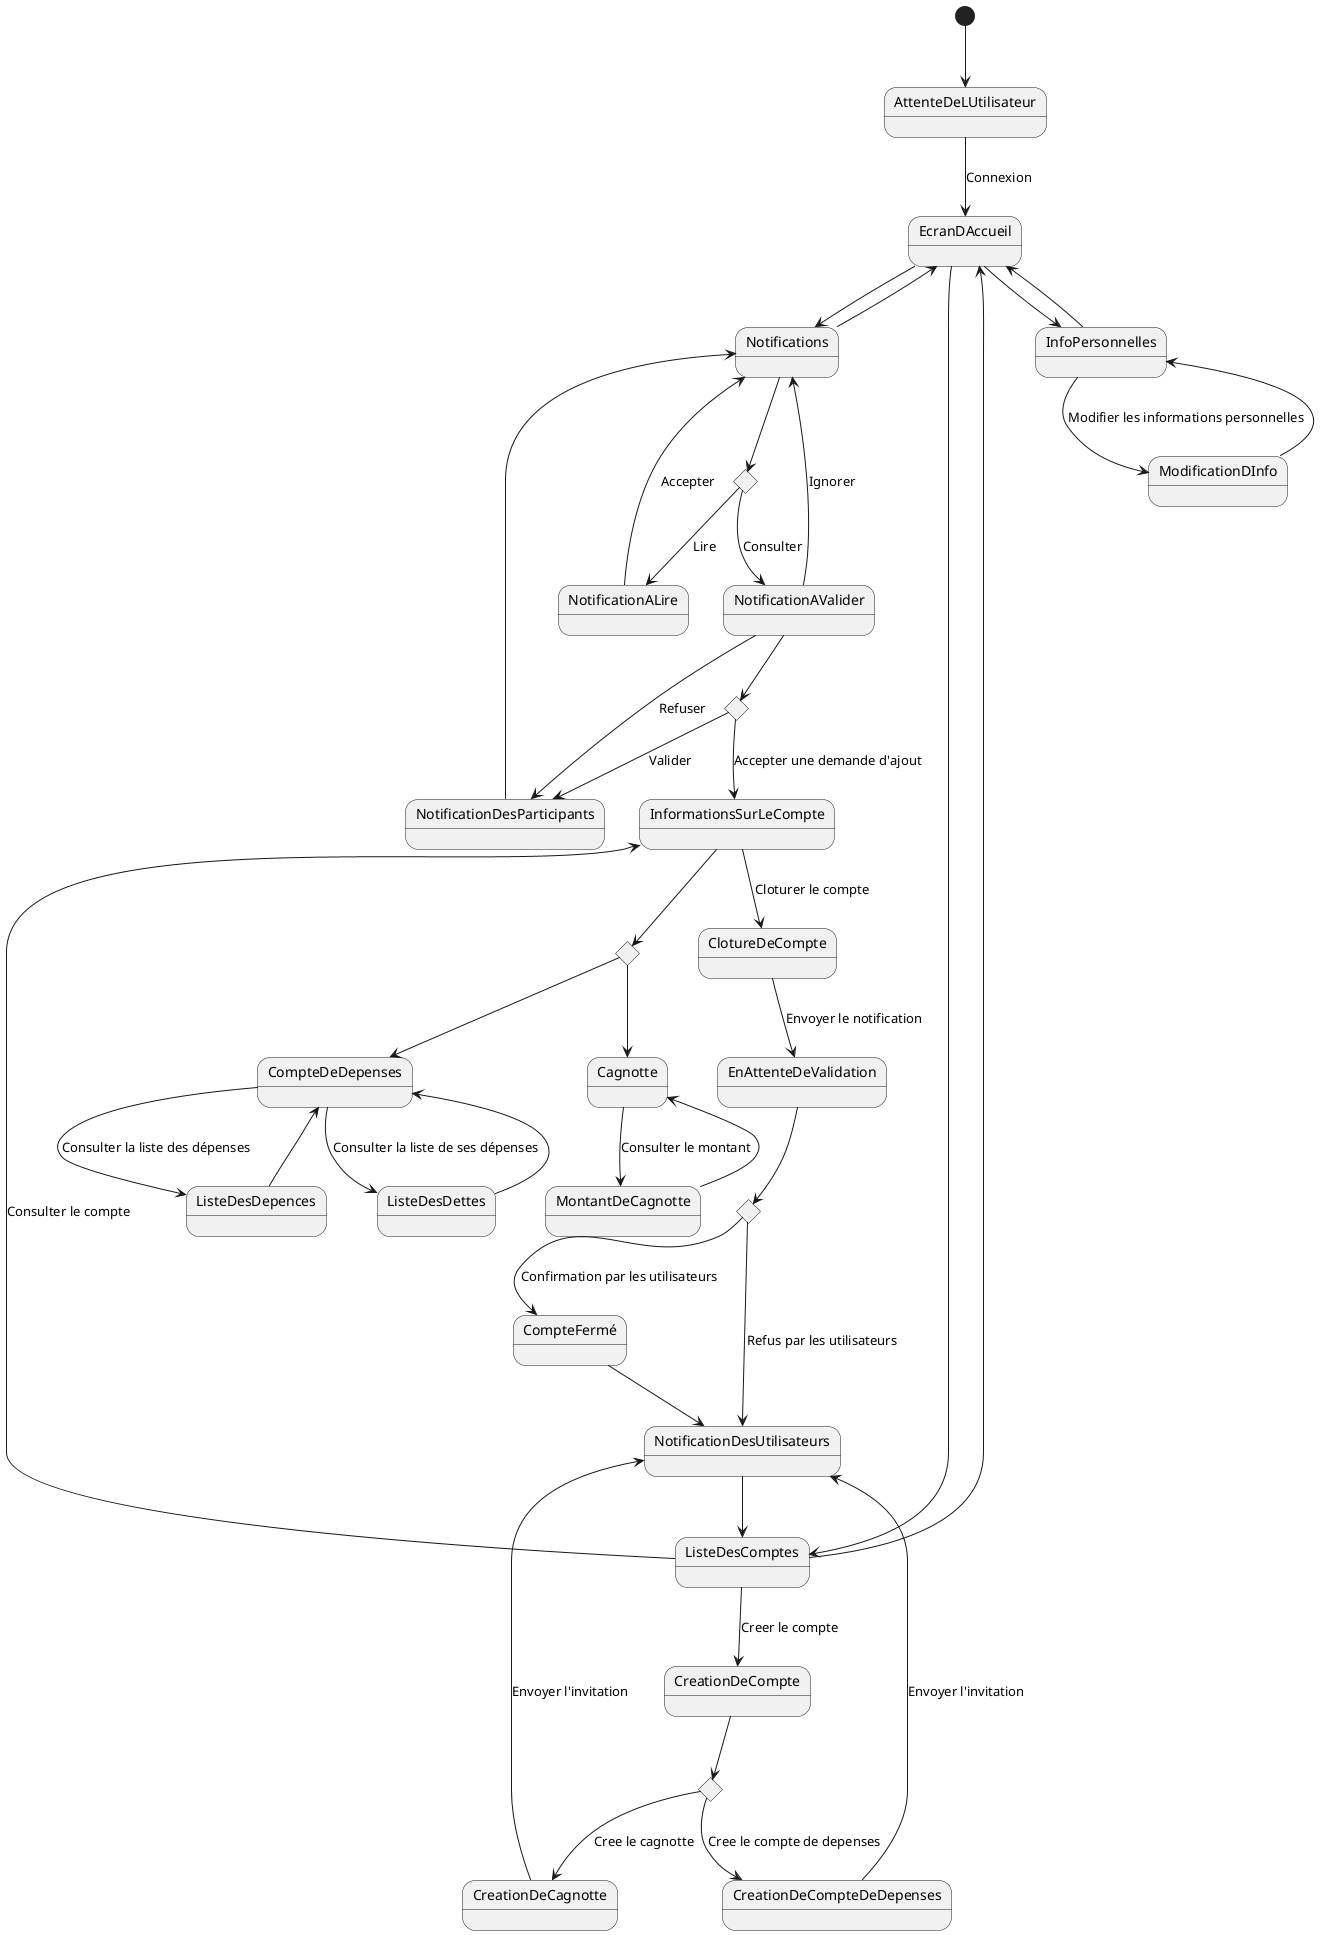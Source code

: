@startuml Etats

[*] --> AttenteDeLUtilisateur
AttenteDeLUtilisateur --> EcranDAccueil : Connexion
EcranDAccueil --> Notifications
Notifications --> EcranDAccueil

EcranDAccueil --> ListeDesComptes
ListeDesComptes --> EcranDAccueil

EcranDAccueil --> InfoPersonnelles
InfoPersonnelles --> EcranDAccueil

state c_notifications <<choice>>
state c_invitation <<choice>>
Notifications --> c_notifications
c_notifications --> NotificationALire : Lire
c_notifications --> NotificationAValider : Consulter
NotificationALire --> Notifications : Accepter
NotificationAValider --> Notifications: Ignorer
NotificationAValider --> NotificationDesParticipants : Refuser
NotificationAValider --> c_invitation
c_invitation --> NotificationDesParticipants : Valider
c_invitation --> InformationsSurLeCompte : Accepter une demande d'ajout
NotificationDesParticipants --> Notifications

state c_type_de_compte_cree <<choice>>
ListeDesComptes --> CreationDeCompte : Creer le compte
CreationDeCompte --> c_type_de_compte_cree
c_type_de_compte_cree --> CreationDeCagnotte : Cree le cagnotte
c_type_de_compte_cree --> CreationDeCompteDeDepenses : Cree le compte de depenses
CreationDeCagnotte --> NotificationDesUtilisateurs : Envoyer l'invitation
CreationDeCompteDeDepenses --> NotificationDesUtilisateurs : Envoyer l'invitation
NotificationDesUtilisateurs --> ListeDesComptes

state c_cloture_de_compte <<choice>>
ListeDesComptes --> InformationsSurLeCompte : Consulter le compte
InformationsSurLeCompte --> ClotureDeCompte : Cloturer le compte
ClotureDeCompte --> EnAttenteDeValidation : Envoyer le notification
EnAttenteDeValidation --> c_cloture_de_compte
c_cloture_de_compte --> CompteFermé : Confirmation par les utilisateurs
c_cloture_de_compte --> NotificationDesUtilisateurs : Refus par les utilisateurs
CompteFermé --> NotificationDesUtilisateurs

state c_type_de_compte <<choice>>
InformationsSurLeCompte --> c_type_de_compte
c_type_de_compte --> CompteDeDepenses
CompteDeDepenses --> ListeDesDepences : Consulter la liste des dépenses
ListeDesDepences --> CompteDeDepenses
CompteDeDepenses --> ListeDesDettes : Consulter la liste de ses dépenses
ListeDesDettes --> CompteDeDepenses

c_type_de_compte --> Cagnotte
Cagnotte --> MontantDeCagnotte : Consulter le montant
MontantDeCagnotte --> Cagnotte

InfoPersonnelles --> ModificationDInfo : Modifier les informations personnelles
ModificationDInfo --> InfoPersonnelles


@enduml